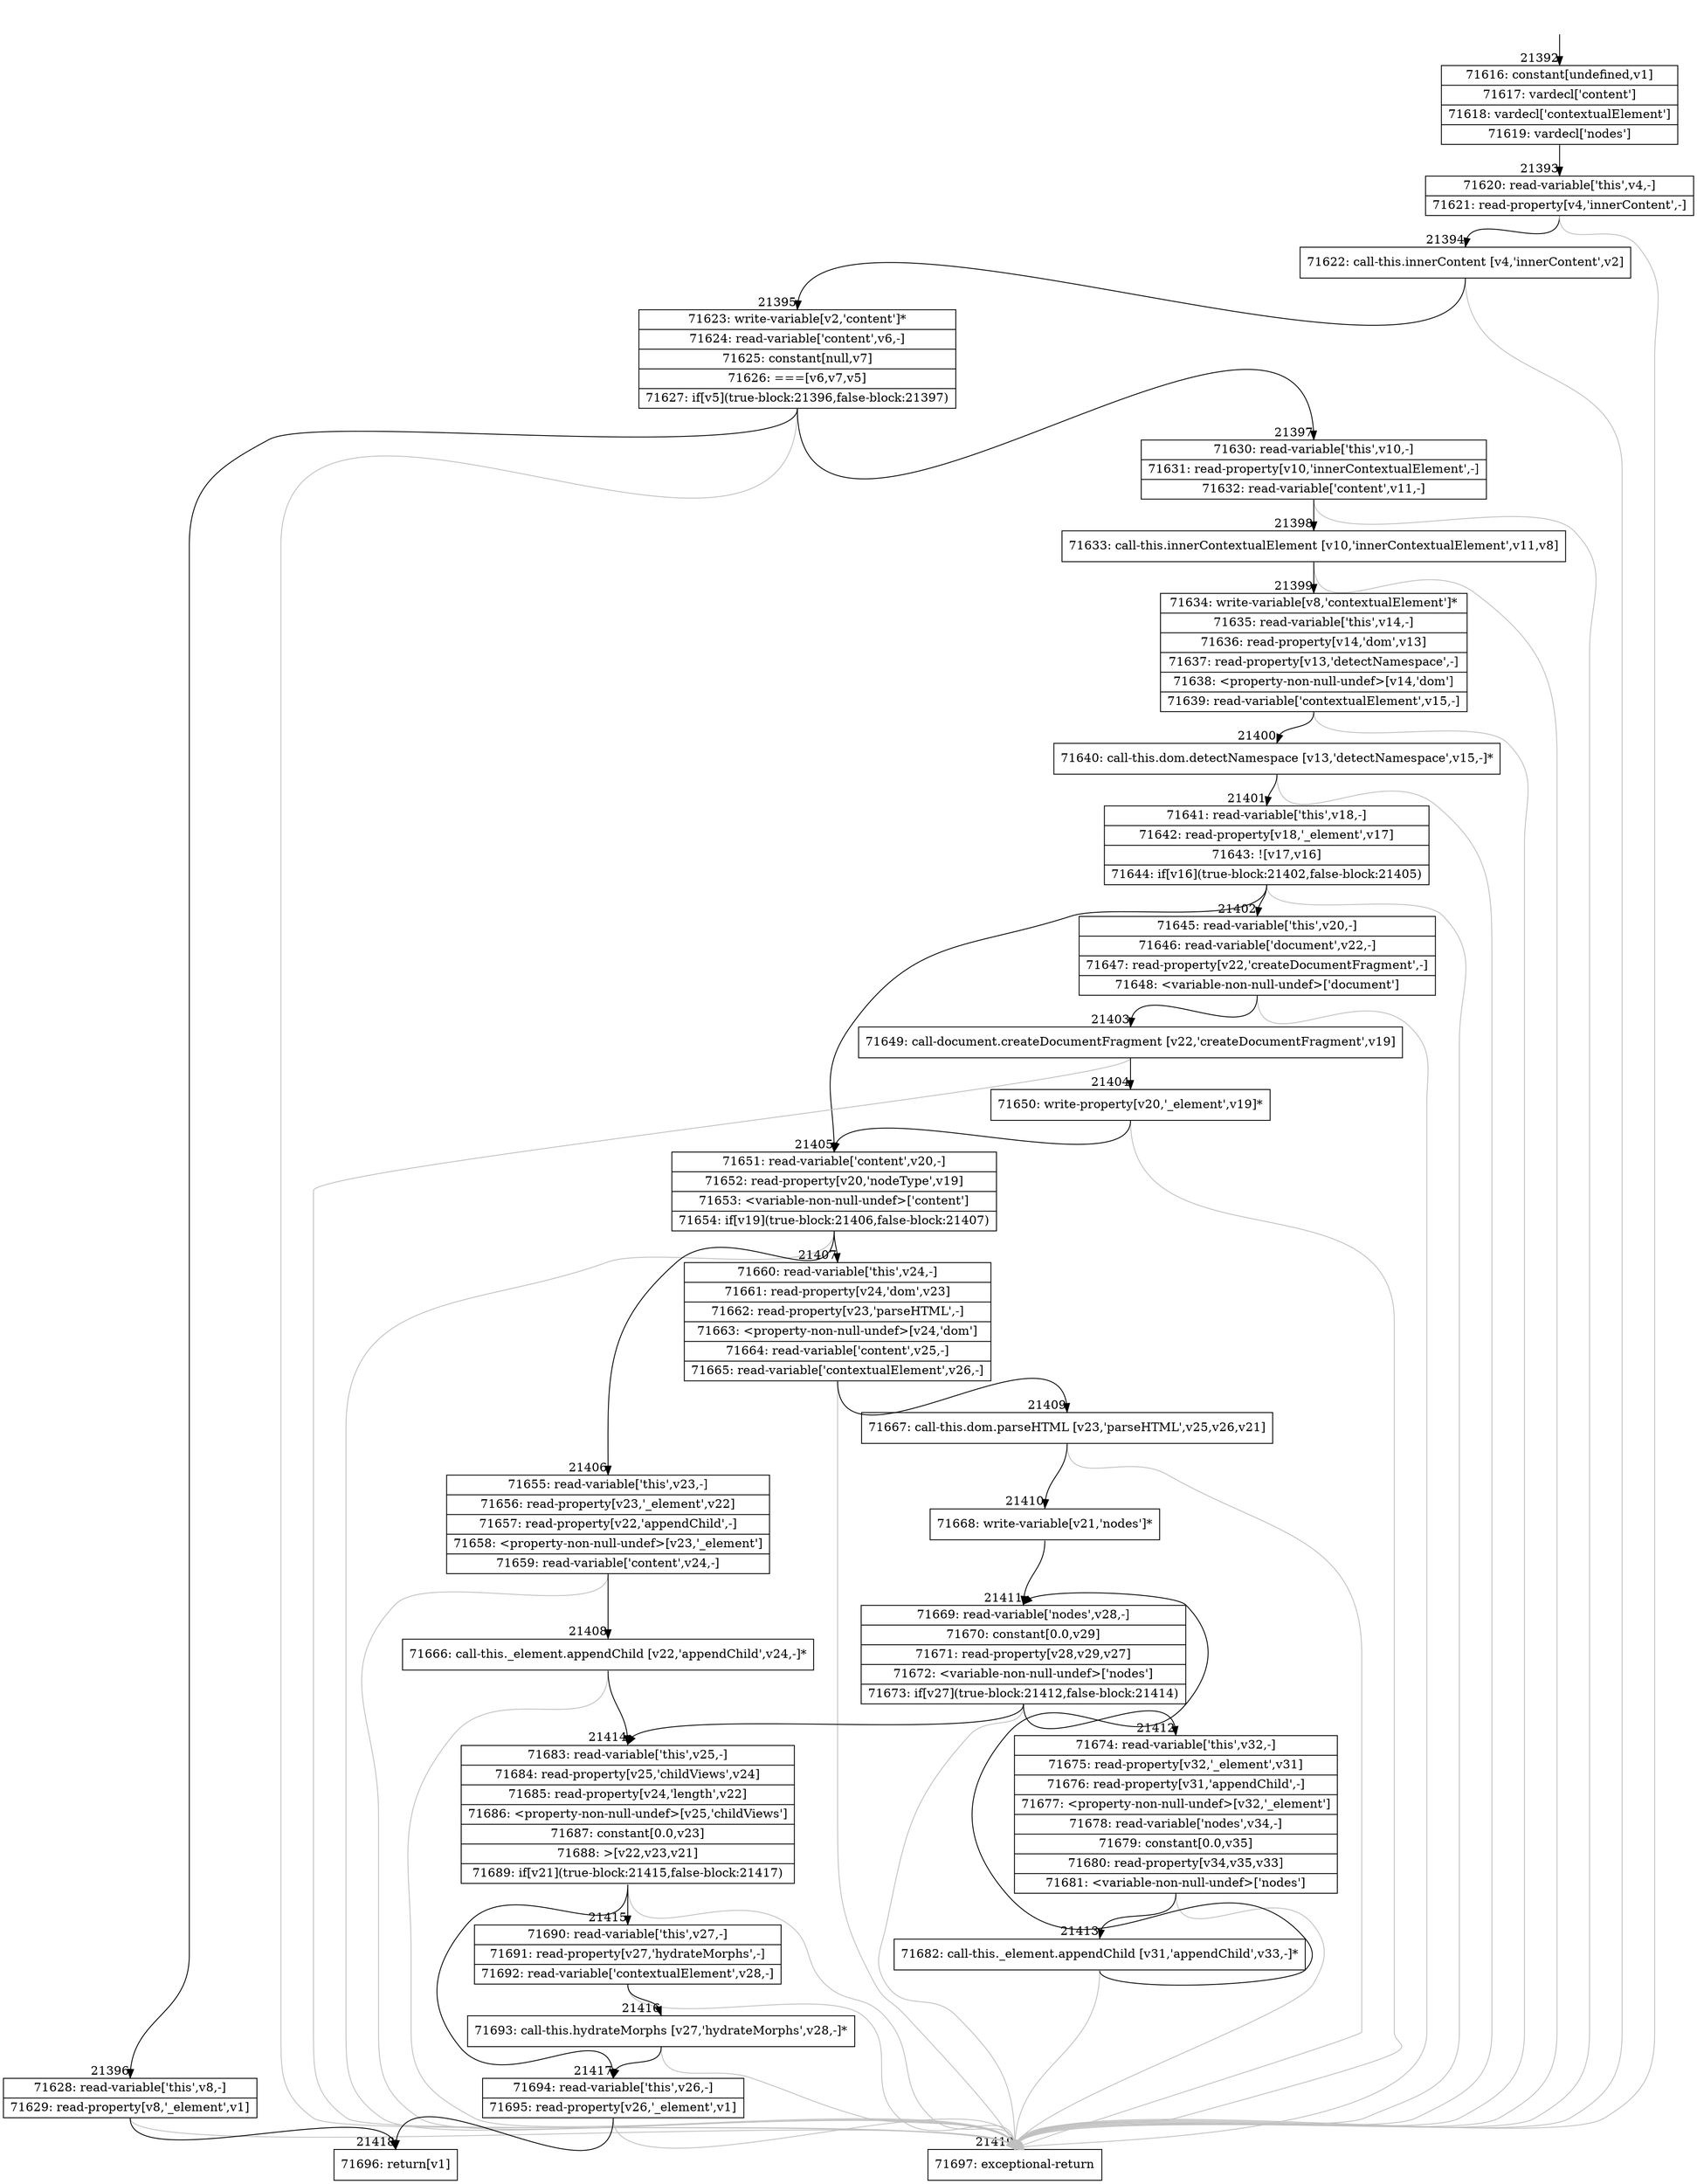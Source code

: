 digraph {
rankdir="TD"
BB_entry1870[shape=none,label=""];
BB_entry1870 -> BB21392 [tailport=s, headport=n, headlabel="    21392"]
BB21392 [shape=record label="{71616: constant[undefined,v1]|71617: vardecl['content']|71618: vardecl['contextualElement']|71619: vardecl['nodes']}" ] 
BB21392 -> BB21393 [tailport=s, headport=n, headlabel="      21393"]
BB21393 [shape=record label="{71620: read-variable['this',v4,-]|71621: read-property[v4,'innerContent',-]}" ] 
BB21393 -> BB21394 [tailport=s, headport=n, headlabel="      21394"]
BB21393 -> BB21419 [tailport=s, headport=n, color=gray, headlabel="      21419"]
BB21394 [shape=record label="{71622: call-this.innerContent [v4,'innerContent',v2]}" ] 
BB21394 -> BB21395 [tailport=s, headport=n, headlabel="      21395"]
BB21394 -> BB21419 [tailport=s, headport=n, color=gray]
BB21395 [shape=record label="{71623: write-variable[v2,'content']*|71624: read-variable['content',v6,-]|71625: constant[null,v7]|71626: ===[v6,v7,v5]|71627: if[v5](true-block:21396,false-block:21397)}" ] 
BB21395 -> BB21396 [tailport=s, headport=n, headlabel="      21396"]
BB21395 -> BB21397 [tailport=s, headport=n, headlabel="      21397"]
BB21395 -> BB21419 [tailport=s, headport=n, color=gray]
BB21396 [shape=record label="{71628: read-variable['this',v8,-]|71629: read-property[v8,'_element',v1]}" ] 
BB21396 -> BB21418 [tailport=s, headport=n, headlabel="      21418"]
BB21396 -> BB21419 [tailport=s, headport=n, color=gray]
BB21397 [shape=record label="{71630: read-variable['this',v10,-]|71631: read-property[v10,'innerContextualElement',-]|71632: read-variable['content',v11,-]}" ] 
BB21397 -> BB21398 [tailport=s, headport=n, headlabel="      21398"]
BB21397 -> BB21419 [tailport=s, headport=n, color=gray]
BB21398 [shape=record label="{71633: call-this.innerContextualElement [v10,'innerContextualElement',v11,v8]}" ] 
BB21398 -> BB21399 [tailport=s, headport=n, headlabel="      21399"]
BB21398 -> BB21419 [tailport=s, headport=n, color=gray]
BB21399 [shape=record label="{71634: write-variable[v8,'contextualElement']*|71635: read-variable['this',v14,-]|71636: read-property[v14,'dom',v13]|71637: read-property[v13,'detectNamespace',-]|71638: \<property-non-null-undef\>[v14,'dom']|71639: read-variable['contextualElement',v15,-]}" ] 
BB21399 -> BB21400 [tailport=s, headport=n, headlabel="      21400"]
BB21399 -> BB21419 [tailport=s, headport=n, color=gray]
BB21400 [shape=record label="{71640: call-this.dom.detectNamespace [v13,'detectNamespace',v15,-]*}" ] 
BB21400 -> BB21401 [tailport=s, headport=n, headlabel="      21401"]
BB21400 -> BB21419 [tailport=s, headport=n, color=gray]
BB21401 [shape=record label="{71641: read-variable['this',v18,-]|71642: read-property[v18,'_element',v17]|71643: ![v17,v16]|71644: if[v16](true-block:21402,false-block:21405)}" ] 
BB21401 -> BB21402 [tailport=s, headport=n, headlabel="      21402"]
BB21401 -> BB21405 [tailport=s, headport=n, headlabel="      21405"]
BB21401 -> BB21419 [tailport=s, headport=n, color=gray]
BB21402 [shape=record label="{71645: read-variable['this',v20,-]|71646: read-variable['document',v22,-]|71647: read-property[v22,'createDocumentFragment',-]|71648: \<variable-non-null-undef\>['document']}" ] 
BB21402 -> BB21403 [tailport=s, headport=n, headlabel="      21403"]
BB21402 -> BB21419 [tailport=s, headport=n, color=gray]
BB21403 [shape=record label="{71649: call-document.createDocumentFragment [v22,'createDocumentFragment',v19]}" ] 
BB21403 -> BB21404 [tailport=s, headport=n, headlabel="      21404"]
BB21403 -> BB21419 [tailport=s, headport=n, color=gray]
BB21404 [shape=record label="{71650: write-property[v20,'_element',v19]*}" ] 
BB21404 -> BB21405 [tailport=s, headport=n]
BB21404 -> BB21419 [tailport=s, headport=n, color=gray]
BB21405 [shape=record label="{71651: read-variable['content',v20,-]|71652: read-property[v20,'nodeType',v19]|71653: \<variable-non-null-undef\>['content']|71654: if[v19](true-block:21406,false-block:21407)}" ] 
BB21405 -> BB21406 [tailport=s, headport=n, headlabel="      21406"]
BB21405 -> BB21407 [tailport=s, headport=n, headlabel="      21407"]
BB21405 -> BB21419 [tailport=s, headport=n, color=gray]
BB21406 [shape=record label="{71655: read-variable['this',v23,-]|71656: read-property[v23,'_element',v22]|71657: read-property[v22,'appendChild',-]|71658: \<property-non-null-undef\>[v23,'_element']|71659: read-variable['content',v24,-]}" ] 
BB21406 -> BB21408 [tailport=s, headport=n, headlabel="      21408"]
BB21406 -> BB21419 [tailport=s, headport=n, color=gray]
BB21407 [shape=record label="{71660: read-variable['this',v24,-]|71661: read-property[v24,'dom',v23]|71662: read-property[v23,'parseHTML',-]|71663: \<property-non-null-undef\>[v24,'dom']|71664: read-variable['content',v25,-]|71665: read-variable['contextualElement',v26,-]}" ] 
BB21407 -> BB21409 [tailport=s, headport=n, headlabel="      21409"]
BB21407 -> BB21419 [tailport=s, headport=n, color=gray]
BB21408 [shape=record label="{71666: call-this._element.appendChild [v22,'appendChild',v24,-]*}" ] 
BB21408 -> BB21414 [tailport=s, headport=n, headlabel="      21414"]
BB21408 -> BB21419 [tailport=s, headport=n, color=gray]
BB21409 [shape=record label="{71667: call-this.dom.parseHTML [v23,'parseHTML',v25,v26,v21]}" ] 
BB21409 -> BB21410 [tailport=s, headport=n, headlabel="      21410"]
BB21409 -> BB21419 [tailport=s, headport=n, color=gray]
BB21410 [shape=record label="{71668: write-variable[v21,'nodes']*}" ] 
BB21410 -> BB21411 [tailport=s, headport=n, headlabel="      21411"]
BB21411 [shape=record label="{71669: read-variable['nodes',v28,-]|71670: constant[0.0,v29]|71671: read-property[v28,v29,v27]|71672: \<variable-non-null-undef\>['nodes']|71673: if[v27](true-block:21412,false-block:21414)}" ] 
BB21411 -> BB21412 [tailport=s, headport=n, headlabel="      21412"]
BB21411 -> BB21414 [tailport=s, headport=n]
BB21411 -> BB21419 [tailport=s, headport=n, color=gray]
BB21412 [shape=record label="{71674: read-variable['this',v32,-]|71675: read-property[v32,'_element',v31]|71676: read-property[v31,'appendChild',-]|71677: \<property-non-null-undef\>[v32,'_element']|71678: read-variable['nodes',v34,-]|71679: constant[0.0,v35]|71680: read-property[v34,v35,v33]|71681: \<variable-non-null-undef\>['nodes']}" ] 
BB21412 -> BB21413 [tailport=s, headport=n, headlabel="      21413"]
BB21412 -> BB21419 [tailport=s, headport=n, color=gray]
BB21413 [shape=record label="{71682: call-this._element.appendChild [v31,'appendChild',v33,-]*}" ] 
BB21413 -> BB21411 [tailport=s, headport=n]
BB21413 -> BB21419 [tailport=s, headport=n, color=gray]
BB21414 [shape=record label="{71683: read-variable['this',v25,-]|71684: read-property[v25,'childViews',v24]|71685: read-property[v24,'length',v22]|71686: \<property-non-null-undef\>[v25,'childViews']|71687: constant[0.0,v23]|71688: \>[v22,v23,v21]|71689: if[v21](true-block:21415,false-block:21417)}" ] 
BB21414 -> BB21415 [tailport=s, headport=n, headlabel="      21415"]
BB21414 -> BB21417 [tailport=s, headport=n, headlabel="      21417"]
BB21414 -> BB21419 [tailport=s, headport=n, color=gray]
BB21415 [shape=record label="{71690: read-variable['this',v27,-]|71691: read-property[v27,'hydrateMorphs',-]|71692: read-variable['contextualElement',v28,-]}" ] 
BB21415 -> BB21416 [tailport=s, headport=n, headlabel="      21416"]
BB21415 -> BB21419 [tailport=s, headport=n, color=gray]
BB21416 [shape=record label="{71693: call-this.hydrateMorphs [v27,'hydrateMorphs',v28,-]*}" ] 
BB21416 -> BB21417 [tailport=s, headport=n]
BB21416 -> BB21419 [tailport=s, headport=n, color=gray]
BB21417 [shape=record label="{71694: read-variable['this',v26,-]|71695: read-property[v26,'_element',v1]}" ] 
BB21417 -> BB21418 [tailport=s, headport=n]
BB21417 -> BB21419 [tailport=s, headport=n, color=gray]
BB21418 [shape=record label="{71696: return[v1]}" ] 
BB21419 [shape=record label="{71697: exceptional-return}" ] 
//#$~ 40243
}
